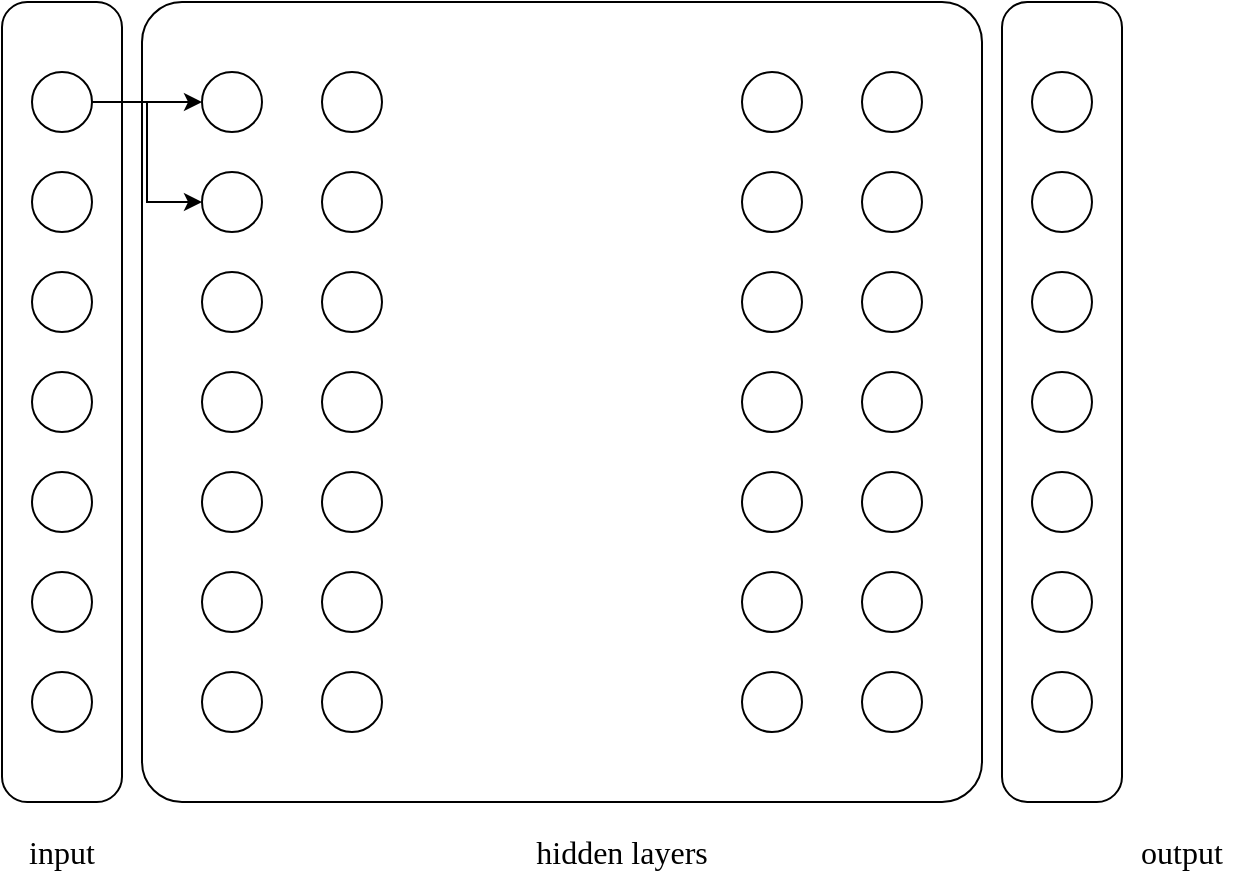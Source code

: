 <mxfile version="24.7.8">
  <diagram name="第 1 页" id="_-ttwn71VkwPolnGbDPi">
    <mxGraphModel dx="1434" dy="738" grid="1" gridSize="10" guides="1" tooltips="1" connect="1" arrows="1" fold="1" page="1" pageScale="1" pageWidth="827" pageHeight="1169" math="0" shadow="0">
      <root>
        <mxCell id="0" />
        <mxCell id="1" parent="0" />
        <mxCell id="TQ5MSYVr8oGBW4lv90zJ-3" value="" style="rounded=1;whiteSpace=wrap;html=1;arcSize=21;" vertex="1" parent="1">
          <mxGeometry x="60" y="120" width="60" height="400" as="geometry" />
        </mxCell>
        <mxCell id="TQ5MSYVr8oGBW4lv90zJ-4" value="" style="rounded=1;whiteSpace=wrap;html=1;arcSize=5;" vertex="1" parent="1">
          <mxGeometry x="130" y="120" width="420" height="400" as="geometry" />
        </mxCell>
        <mxCell id="TQ5MSYVr8oGBW4lv90zJ-5" value="" style="rounded=1;whiteSpace=wrap;html=1;arcSize=21;" vertex="1" parent="1">
          <mxGeometry x="560" y="120" width="60" height="400" as="geometry" />
        </mxCell>
        <mxCell id="TQ5MSYVr8oGBW4lv90zJ-6" value="input" style="text;html=1;align=center;verticalAlign=middle;whiteSpace=wrap;rounded=0;fontFamily=Georgia;fontSize=16;" vertex="1" parent="1">
          <mxGeometry x="60" y="530" width="60" height="30" as="geometry" />
        </mxCell>
        <mxCell id="TQ5MSYVr8oGBW4lv90zJ-7" value="hidden layers" style="text;html=1;align=center;verticalAlign=middle;whiteSpace=wrap;rounded=0;fontSize=16;fontFamily=Georgia;fontStyle=0" vertex="1" parent="1">
          <mxGeometry x="300" y="530" width="140" height="30" as="geometry" />
        </mxCell>
        <mxCell id="TQ5MSYVr8oGBW4lv90zJ-8" value="output" style="text;html=1;align=center;verticalAlign=middle;whiteSpace=wrap;rounded=0;fontFamily=Georgia;fontSize=16;" vertex="1" parent="1">
          <mxGeometry x="620" y="530" width="60" height="30" as="geometry" />
        </mxCell>
        <mxCell id="TQ5MSYVr8oGBW4lv90zJ-68" style="edgeStyle=orthogonalEdgeStyle;rounded=0;orthogonalLoop=1;jettySize=auto;html=1;exitX=1;exitY=0.5;exitDx=0;exitDy=0;" edge="1" parent="1" source="TQ5MSYVr8oGBW4lv90zJ-9" target="TQ5MSYVr8oGBW4lv90zJ-26">
          <mxGeometry relative="1" as="geometry" />
        </mxCell>
        <mxCell id="TQ5MSYVr8oGBW4lv90zJ-69" style="edgeStyle=orthogonalEdgeStyle;rounded=0;orthogonalLoop=1;jettySize=auto;html=1;exitX=1;exitY=0.5;exitDx=0;exitDy=0;entryX=0;entryY=0.5;entryDx=0;entryDy=0;" edge="1" parent="1" source="TQ5MSYVr8oGBW4lv90zJ-9" target="TQ5MSYVr8oGBW4lv90zJ-27">
          <mxGeometry relative="1" as="geometry" />
        </mxCell>
        <mxCell id="TQ5MSYVr8oGBW4lv90zJ-9" value="" style="ellipse;whiteSpace=wrap;html=1;aspect=fixed;" vertex="1" parent="1">
          <mxGeometry x="75" y="155" width="30" height="30" as="geometry" />
        </mxCell>
        <mxCell id="TQ5MSYVr8oGBW4lv90zJ-11" value="" style="ellipse;whiteSpace=wrap;html=1;aspect=fixed;" vertex="1" parent="1">
          <mxGeometry x="75" y="205" width="30" height="30" as="geometry" />
        </mxCell>
        <mxCell id="TQ5MSYVr8oGBW4lv90zJ-13" value="" style="ellipse;whiteSpace=wrap;html=1;aspect=fixed;" vertex="1" parent="1">
          <mxGeometry x="75" y="255" width="30" height="30" as="geometry" />
        </mxCell>
        <mxCell id="TQ5MSYVr8oGBW4lv90zJ-14" value="" style="ellipse;whiteSpace=wrap;html=1;aspect=fixed;" vertex="1" parent="1">
          <mxGeometry x="75" y="305" width="30" height="30" as="geometry" />
        </mxCell>
        <mxCell id="TQ5MSYVr8oGBW4lv90zJ-15" value="" style="ellipse;whiteSpace=wrap;html=1;aspect=fixed;" vertex="1" parent="1">
          <mxGeometry x="75" y="355" width="30" height="30" as="geometry" />
        </mxCell>
        <mxCell id="TQ5MSYVr8oGBW4lv90zJ-16" value="" style="ellipse;whiteSpace=wrap;html=1;aspect=fixed;" vertex="1" parent="1">
          <mxGeometry x="75" y="405" width="30" height="30" as="geometry" />
        </mxCell>
        <mxCell id="TQ5MSYVr8oGBW4lv90zJ-17" value="" style="ellipse;whiteSpace=wrap;html=1;aspect=fixed;" vertex="1" parent="1">
          <mxGeometry x="75" y="455" width="30" height="30" as="geometry" />
        </mxCell>
        <mxCell id="TQ5MSYVr8oGBW4lv90zJ-19" value="" style="ellipse;whiteSpace=wrap;html=1;aspect=fixed;" vertex="1" parent="1">
          <mxGeometry x="575" y="155" width="30" height="30" as="geometry" />
        </mxCell>
        <mxCell id="TQ5MSYVr8oGBW4lv90zJ-20" value="" style="ellipse;whiteSpace=wrap;html=1;aspect=fixed;" vertex="1" parent="1">
          <mxGeometry x="575" y="205" width="30" height="30" as="geometry" />
        </mxCell>
        <mxCell id="TQ5MSYVr8oGBW4lv90zJ-21" value="" style="ellipse;whiteSpace=wrap;html=1;aspect=fixed;" vertex="1" parent="1">
          <mxGeometry x="575" y="255" width="30" height="30" as="geometry" />
        </mxCell>
        <mxCell id="TQ5MSYVr8oGBW4lv90zJ-22" value="" style="ellipse;whiteSpace=wrap;html=1;aspect=fixed;" vertex="1" parent="1">
          <mxGeometry x="575" y="305" width="30" height="30" as="geometry" />
        </mxCell>
        <mxCell id="TQ5MSYVr8oGBW4lv90zJ-23" value="" style="ellipse;whiteSpace=wrap;html=1;aspect=fixed;" vertex="1" parent="1">
          <mxGeometry x="575" y="355" width="30" height="30" as="geometry" />
        </mxCell>
        <mxCell id="TQ5MSYVr8oGBW4lv90zJ-24" value="" style="ellipse;whiteSpace=wrap;html=1;aspect=fixed;" vertex="1" parent="1">
          <mxGeometry x="575" y="405" width="30" height="30" as="geometry" />
        </mxCell>
        <mxCell id="TQ5MSYVr8oGBW4lv90zJ-25" value="" style="ellipse;whiteSpace=wrap;html=1;aspect=fixed;" vertex="1" parent="1">
          <mxGeometry x="575" y="455" width="30" height="30" as="geometry" />
        </mxCell>
        <mxCell id="TQ5MSYVr8oGBW4lv90zJ-26" value="" style="ellipse;whiteSpace=wrap;html=1;aspect=fixed;" vertex="1" parent="1">
          <mxGeometry x="160" y="155" width="30" height="30" as="geometry" />
        </mxCell>
        <mxCell id="TQ5MSYVr8oGBW4lv90zJ-27" value="" style="ellipse;whiteSpace=wrap;html=1;aspect=fixed;" vertex="1" parent="1">
          <mxGeometry x="160" y="205" width="30" height="30" as="geometry" />
        </mxCell>
        <mxCell id="TQ5MSYVr8oGBW4lv90zJ-28" value="" style="ellipse;whiteSpace=wrap;html=1;aspect=fixed;" vertex="1" parent="1">
          <mxGeometry x="160" y="255" width="30" height="30" as="geometry" />
        </mxCell>
        <mxCell id="TQ5MSYVr8oGBW4lv90zJ-29" value="" style="ellipse;whiteSpace=wrap;html=1;aspect=fixed;" vertex="1" parent="1">
          <mxGeometry x="160" y="305" width="30" height="30" as="geometry" />
        </mxCell>
        <mxCell id="TQ5MSYVr8oGBW4lv90zJ-30" value="" style="ellipse;whiteSpace=wrap;html=1;aspect=fixed;" vertex="1" parent="1">
          <mxGeometry x="160" y="355" width="30" height="30" as="geometry" />
        </mxCell>
        <mxCell id="TQ5MSYVr8oGBW4lv90zJ-31" value="" style="ellipse;whiteSpace=wrap;html=1;aspect=fixed;" vertex="1" parent="1">
          <mxGeometry x="160" y="405" width="30" height="30" as="geometry" />
        </mxCell>
        <mxCell id="TQ5MSYVr8oGBW4lv90zJ-32" value="" style="ellipse;whiteSpace=wrap;html=1;aspect=fixed;" vertex="1" parent="1">
          <mxGeometry x="160" y="455" width="30" height="30" as="geometry" />
        </mxCell>
        <mxCell id="TQ5MSYVr8oGBW4lv90zJ-33" value="" style="ellipse;whiteSpace=wrap;html=1;aspect=fixed;" vertex="1" parent="1">
          <mxGeometry x="220" y="155" width="30" height="30" as="geometry" />
        </mxCell>
        <mxCell id="TQ5MSYVr8oGBW4lv90zJ-34" value="" style="ellipse;whiteSpace=wrap;html=1;aspect=fixed;" vertex="1" parent="1">
          <mxGeometry x="220" y="205" width="30" height="30" as="geometry" />
        </mxCell>
        <mxCell id="TQ5MSYVr8oGBW4lv90zJ-35" value="" style="ellipse;whiteSpace=wrap;html=1;aspect=fixed;" vertex="1" parent="1">
          <mxGeometry x="220" y="255" width="30" height="30" as="geometry" />
        </mxCell>
        <mxCell id="TQ5MSYVr8oGBW4lv90zJ-36" value="" style="ellipse;whiteSpace=wrap;html=1;aspect=fixed;" vertex="1" parent="1">
          <mxGeometry x="220" y="305" width="30" height="30" as="geometry" />
        </mxCell>
        <mxCell id="TQ5MSYVr8oGBW4lv90zJ-37" value="" style="ellipse;whiteSpace=wrap;html=1;aspect=fixed;" vertex="1" parent="1">
          <mxGeometry x="220" y="355" width="30" height="30" as="geometry" />
        </mxCell>
        <mxCell id="TQ5MSYVr8oGBW4lv90zJ-38" value="" style="ellipse;whiteSpace=wrap;html=1;aspect=fixed;" vertex="1" parent="1">
          <mxGeometry x="220" y="405" width="30" height="30" as="geometry" />
        </mxCell>
        <mxCell id="TQ5MSYVr8oGBW4lv90zJ-39" value="" style="ellipse;whiteSpace=wrap;html=1;aspect=fixed;" vertex="1" parent="1">
          <mxGeometry x="220" y="455" width="30" height="30" as="geometry" />
        </mxCell>
        <mxCell id="TQ5MSYVr8oGBW4lv90zJ-54" value="" style="ellipse;whiteSpace=wrap;html=1;aspect=fixed;" vertex="1" parent="1">
          <mxGeometry x="430" y="155" width="30" height="30" as="geometry" />
        </mxCell>
        <mxCell id="TQ5MSYVr8oGBW4lv90zJ-55" value="" style="ellipse;whiteSpace=wrap;html=1;aspect=fixed;" vertex="1" parent="1">
          <mxGeometry x="430" y="205" width="30" height="30" as="geometry" />
        </mxCell>
        <mxCell id="TQ5MSYVr8oGBW4lv90zJ-56" value="" style="ellipse;whiteSpace=wrap;html=1;aspect=fixed;" vertex="1" parent="1">
          <mxGeometry x="430" y="255" width="30" height="30" as="geometry" />
        </mxCell>
        <mxCell id="TQ5MSYVr8oGBW4lv90zJ-57" value="" style="ellipse;whiteSpace=wrap;html=1;aspect=fixed;" vertex="1" parent="1">
          <mxGeometry x="430" y="305" width="30" height="30" as="geometry" />
        </mxCell>
        <mxCell id="TQ5MSYVr8oGBW4lv90zJ-58" value="" style="ellipse;whiteSpace=wrap;html=1;aspect=fixed;" vertex="1" parent="1">
          <mxGeometry x="430" y="355" width="30" height="30" as="geometry" />
        </mxCell>
        <mxCell id="TQ5MSYVr8oGBW4lv90zJ-59" value="" style="ellipse;whiteSpace=wrap;html=1;aspect=fixed;" vertex="1" parent="1">
          <mxGeometry x="430" y="405" width="30" height="30" as="geometry" />
        </mxCell>
        <mxCell id="TQ5MSYVr8oGBW4lv90zJ-60" value="" style="ellipse;whiteSpace=wrap;html=1;aspect=fixed;" vertex="1" parent="1">
          <mxGeometry x="430" y="455" width="30" height="30" as="geometry" />
        </mxCell>
        <mxCell id="TQ5MSYVr8oGBW4lv90zJ-61" value="" style="ellipse;whiteSpace=wrap;html=1;aspect=fixed;" vertex="1" parent="1">
          <mxGeometry x="490" y="155" width="30" height="30" as="geometry" />
        </mxCell>
        <mxCell id="TQ5MSYVr8oGBW4lv90zJ-62" value="" style="ellipse;whiteSpace=wrap;html=1;aspect=fixed;" vertex="1" parent="1">
          <mxGeometry x="490" y="205" width="30" height="30" as="geometry" />
        </mxCell>
        <mxCell id="TQ5MSYVr8oGBW4lv90zJ-63" value="" style="ellipse;whiteSpace=wrap;html=1;aspect=fixed;" vertex="1" parent="1">
          <mxGeometry x="490" y="255" width="30" height="30" as="geometry" />
        </mxCell>
        <mxCell id="TQ5MSYVr8oGBW4lv90zJ-64" value="" style="ellipse;whiteSpace=wrap;html=1;aspect=fixed;" vertex="1" parent="1">
          <mxGeometry x="490" y="305" width="30" height="30" as="geometry" />
        </mxCell>
        <mxCell id="TQ5MSYVr8oGBW4lv90zJ-65" value="" style="ellipse;whiteSpace=wrap;html=1;aspect=fixed;" vertex="1" parent="1">
          <mxGeometry x="490" y="355" width="30" height="30" as="geometry" />
        </mxCell>
        <mxCell id="TQ5MSYVr8oGBW4lv90zJ-66" value="" style="ellipse;whiteSpace=wrap;html=1;aspect=fixed;" vertex="1" parent="1">
          <mxGeometry x="490" y="405" width="30" height="30" as="geometry" />
        </mxCell>
        <mxCell id="TQ5MSYVr8oGBW4lv90zJ-67" value="" style="ellipse;whiteSpace=wrap;html=1;aspect=fixed;" vertex="1" parent="1">
          <mxGeometry x="490" y="455" width="30" height="30" as="geometry" />
        </mxCell>
      </root>
    </mxGraphModel>
  </diagram>
</mxfile>
